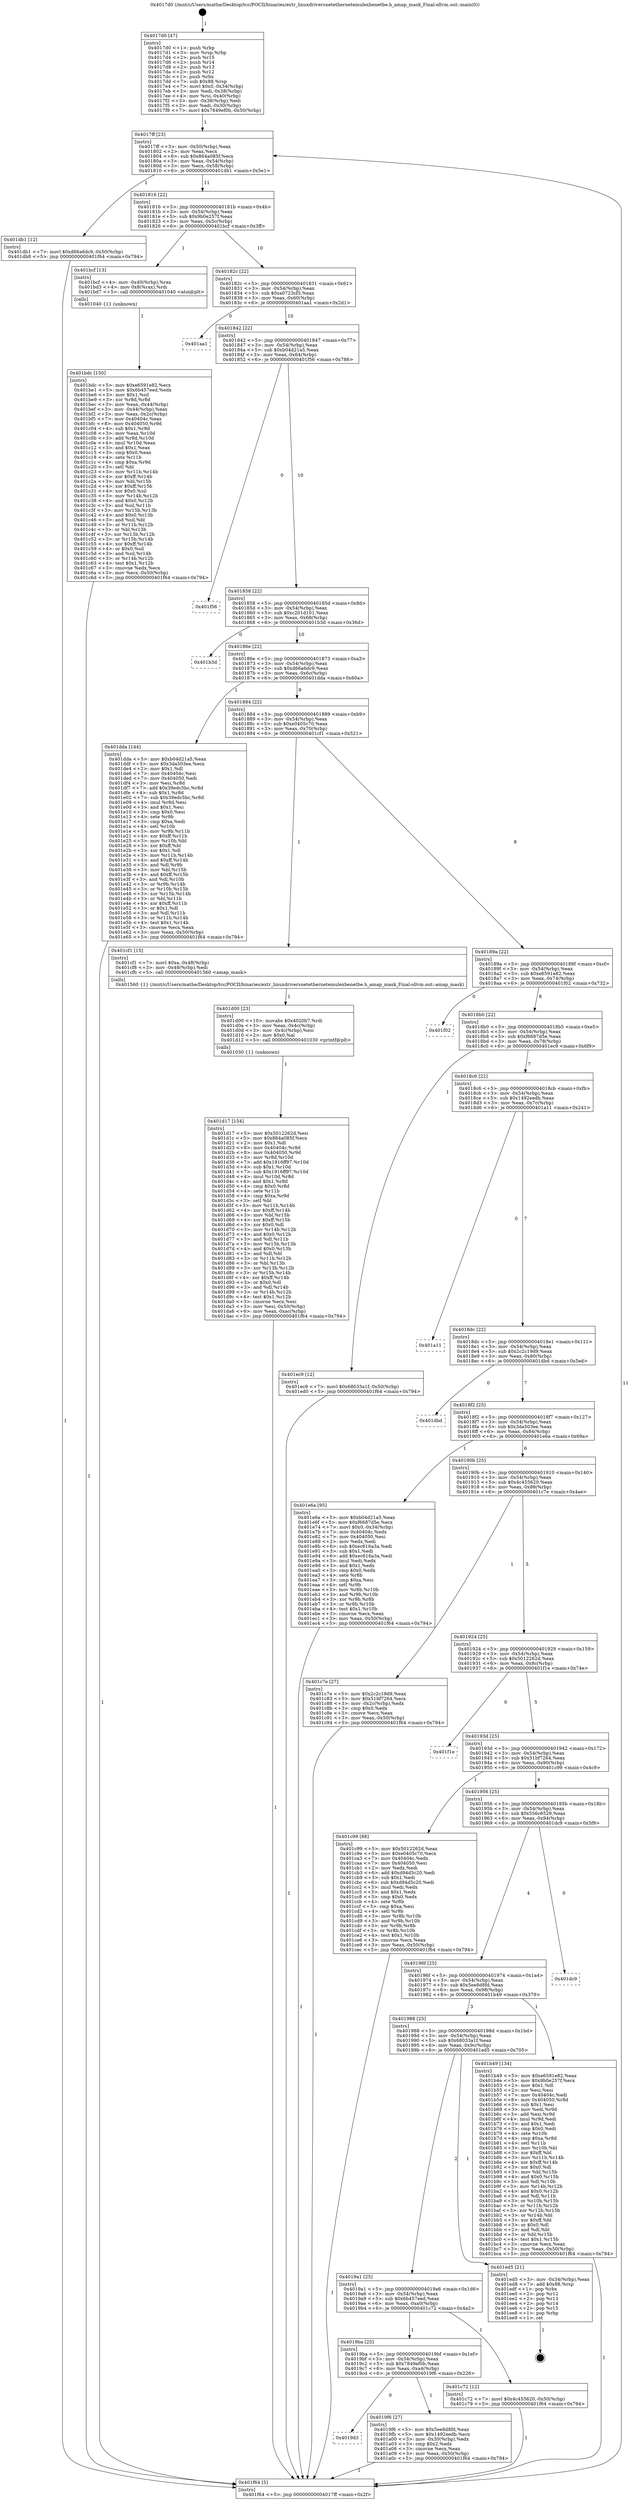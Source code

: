digraph "0x4017d0" {
  label = "0x4017d0 (/mnt/c/Users/mathe/Desktop/tcc/POCII/binaries/extr_linuxdriversnetethernetemulexbenetbe.h_amap_mask_Final-ollvm.out::main(0))"
  labelloc = "t"
  node[shape=record]

  Entry [label="",width=0.3,height=0.3,shape=circle,fillcolor=black,style=filled]
  "0x4017ff" [label="{
     0x4017ff [23]\l
     | [instrs]\l
     &nbsp;&nbsp;0x4017ff \<+3\>: mov -0x50(%rbp),%eax\l
     &nbsp;&nbsp;0x401802 \<+2\>: mov %eax,%ecx\l
     &nbsp;&nbsp;0x401804 \<+6\>: sub $0x864a085f,%ecx\l
     &nbsp;&nbsp;0x40180a \<+3\>: mov %eax,-0x54(%rbp)\l
     &nbsp;&nbsp;0x40180d \<+3\>: mov %ecx,-0x58(%rbp)\l
     &nbsp;&nbsp;0x401810 \<+6\>: je 0000000000401db1 \<main+0x5e1\>\l
  }"]
  "0x401db1" [label="{
     0x401db1 [12]\l
     | [instrs]\l
     &nbsp;&nbsp;0x401db1 \<+7\>: movl $0xd66a6dc9,-0x50(%rbp)\l
     &nbsp;&nbsp;0x401db8 \<+5\>: jmp 0000000000401f64 \<main+0x794\>\l
  }"]
  "0x401816" [label="{
     0x401816 [22]\l
     | [instrs]\l
     &nbsp;&nbsp;0x401816 \<+5\>: jmp 000000000040181b \<main+0x4b\>\l
     &nbsp;&nbsp;0x40181b \<+3\>: mov -0x54(%rbp),%eax\l
     &nbsp;&nbsp;0x40181e \<+5\>: sub $0x9b0e257f,%eax\l
     &nbsp;&nbsp;0x401823 \<+3\>: mov %eax,-0x5c(%rbp)\l
     &nbsp;&nbsp;0x401826 \<+6\>: je 0000000000401bcf \<main+0x3ff\>\l
  }"]
  Exit [label="",width=0.3,height=0.3,shape=circle,fillcolor=black,style=filled,peripheries=2]
  "0x401bcf" [label="{
     0x401bcf [13]\l
     | [instrs]\l
     &nbsp;&nbsp;0x401bcf \<+4\>: mov -0x40(%rbp),%rax\l
     &nbsp;&nbsp;0x401bd3 \<+4\>: mov 0x8(%rax),%rdi\l
     &nbsp;&nbsp;0x401bd7 \<+5\>: call 0000000000401040 \<atoi@plt\>\l
     | [calls]\l
     &nbsp;&nbsp;0x401040 \{1\} (unknown)\l
  }"]
  "0x40182c" [label="{
     0x40182c [22]\l
     | [instrs]\l
     &nbsp;&nbsp;0x40182c \<+5\>: jmp 0000000000401831 \<main+0x61\>\l
     &nbsp;&nbsp;0x401831 \<+3\>: mov -0x54(%rbp),%eax\l
     &nbsp;&nbsp;0x401834 \<+5\>: sub $0xa0723cf3,%eax\l
     &nbsp;&nbsp;0x401839 \<+3\>: mov %eax,-0x60(%rbp)\l
     &nbsp;&nbsp;0x40183c \<+6\>: je 0000000000401aa1 \<main+0x2d1\>\l
  }"]
  "0x401d17" [label="{
     0x401d17 [154]\l
     | [instrs]\l
     &nbsp;&nbsp;0x401d17 \<+5\>: mov $0x5012262d,%esi\l
     &nbsp;&nbsp;0x401d1c \<+5\>: mov $0x864a085f,%ecx\l
     &nbsp;&nbsp;0x401d21 \<+2\>: mov $0x1,%dl\l
     &nbsp;&nbsp;0x401d23 \<+8\>: mov 0x40404c,%r8d\l
     &nbsp;&nbsp;0x401d2b \<+8\>: mov 0x404050,%r9d\l
     &nbsp;&nbsp;0x401d33 \<+3\>: mov %r8d,%r10d\l
     &nbsp;&nbsp;0x401d36 \<+7\>: add $0x1916ff97,%r10d\l
     &nbsp;&nbsp;0x401d3d \<+4\>: sub $0x1,%r10d\l
     &nbsp;&nbsp;0x401d41 \<+7\>: sub $0x1916ff97,%r10d\l
     &nbsp;&nbsp;0x401d48 \<+4\>: imul %r10d,%r8d\l
     &nbsp;&nbsp;0x401d4c \<+4\>: and $0x1,%r8d\l
     &nbsp;&nbsp;0x401d50 \<+4\>: cmp $0x0,%r8d\l
     &nbsp;&nbsp;0x401d54 \<+4\>: sete %r11b\l
     &nbsp;&nbsp;0x401d58 \<+4\>: cmp $0xa,%r9d\l
     &nbsp;&nbsp;0x401d5c \<+3\>: setl %bl\l
     &nbsp;&nbsp;0x401d5f \<+3\>: mov %r11b,%r14b\l
     &nbsp;&nbsp;0x401d62 \<+4\>: xor $0xff,%r14b\l
     &nbsp;&nbsp;0x401d66 \<+3\>: mov %bl,%r15b\l
     &nbsp;&nbsp;0x401d69 \<+4\>: xor $0xff,%r15b\l
     &nbsp;&nbsp;0x401d6d \<+3\>: xor $0x0,%dl\l
     &nbsp;&nbsp;0x401d70 \<+3\>: mov %r14b,%r12b\l
     &nbsp;&nbsp;0x401d73 \<+4\>: and $0x0,%r12b\l
     &nbsp;&nbsp;0x401d77 \<+3\>: and %dl,%r11b\l
     &nbsp;&nbsp;0x401d7a \<+3\>: mov %r15b,%r13b\l
     &nbsp;&nbsp;0x401d7d \<+4\>: and $0x0,%r13b\l
     &nbsp;&nbsp;0x401d81 \<+2\>: and %dl,%bl\l
     &nbsp;&nbsp;0x401d83 \<+3\>: or %r11b,%r12b\l
     &nbsp;&nbsp;0x401d86 \<+3\>: or %bl,%r13b\l
     &nbsp;&nbsp;0x401d89 \<+3\>: xor %r13b,%r12b\l
     &nbsp;&nbsp;0x401d8c \<+3\>: or %r15b,%r14b\l
     &nbsp;&nbsp;0x401d8f \<+4\>: xor $0xff,%r14b\l
     &nbsp;&nbsp;0x401d93 \<+3\>: or $0x0,%dl\l
     &nbsp;&nbsp;0x401d96 \<+3\>: and %dl,%r14b\l
     &nbsp;&nbsp;0x401d99 \<+3\>: or %r14b,%r12b\l
     &nbsp;&nbsp;0x401d9c \<+4\>: test $0x1,%r12b\l
     &nbsp;&nbsp;0x401da0 \<+3\>: cmovne %ecx,%esi\l
     &nbsp;&nbsp;0x401da3 \<+3\>: mov %esi,-0x50(%rbp)\l
     &nbsp;&nbsp;0x401da6 \<+6\>: mov %eax,-0xac(%rbp)\l
     &nbsp;&nbsp;0x401dac \<+5\>: jmp 0000000000401f64 \<main+0x794\>\l
  }"]
  "0x401aa1" [label="{
     0x401aa1\l
  }", style=dashed]
  "0x401842" [label="{
     0x401842 [22]\l
     | [instrs]\l
     &nbsp;&nbsp;0x401842 \<+5\>: jmp 0000000000401847 \<main+0x77\>\l
     &nbsp;&nbsp;0x401847 \<+3\>: mov -0x54(%rbp),%eax\l
     &nbsp;&nbsp;0x40184a \<+5\>: sub $0xb04d21a5,%eax\l
     &nbsp;&nbsp;0x40184f \<+3\>: mov %eax,-0x64(%rbp)\l
     &nbsp;&nbsp;0x401852 \<+6\>: je 0000000000401f56 \<main+0x786\>\l
  }"]
  "0x401d00" [label="{
     0x401d00 [23]\l
     | [instrs]\l
     &nbsp;&nbsp;0x401d00 \<+10\>: movabs $0x4020b7,%rdi\l
     &nbsp;&nbsp;0x401d0a \<+3\>: mov %eax,-0x4c(%rbp)\l
     &nbsp;&nbsp;0x401d0d \<+3\>: mov -0x4c(%rbp),%esi\l
     &nbsp;&nbsp;0x401d10 \<+2\>: mov $0x0,%al\l
     &nbsp;&nbsp;0x401d12 \<+5\>: call 0000000000401030 \<printf@plt\>\l
     | [calls]\l
     &nbsp;&nbsp;0x401030 \{1\} (unknown)\l
  }"]
  "0x401f56" [label="{
     0x401f56\l
  }", style=dashed]
  "0x401858" [label="{
     0x401858 [22]\l
     | [instrs]\l
     &nbsp;&nbsp;0x401858 \<+5\>: jmp 000000000040185d \<main+0x8d\>\l
     &nbsp;&nbsp;0x40185d \<+3\>: mov -0x54(%rbp),%eax\l
     &nbsp;&nbsp;0x401860 \<+5\>: sub $0xc201d101,%eax\l
     &nbsp;&nbsp;0x401865 \<+3\>: mov %eax,-0x68(%rbp)\l
     &nbsp;&nbsp;0x401868 \<+6\>: je 0000000000401b3d \<main+0x36d\>\l
  }"]
  "0x401bdc" [label="{
     0x401bdc [150]\l
     | [instrs]\l
     &nbsp;&nbsp;0x401bdc \<+5\>: mov $0xe6591e82,%ecx\l
     &nbsp;&nbsp;0x401be1 \<+5\>: mov $0x6b457eed,%edx\l
     &nbsp;&nbsp;0x401be6 \<+3\>: mov $0x1,%sil\l
     &nbsp;&nbsp;0x401be9 \<+3\>: xor %r8d,%r8d\l
     &nbsp;&nbsp;0x401bec \<+3\>: mov %eax,-0x44(%rbp)\l
     &nbsp;&nbsp;0x401bef \<+3\>: mov -0x44(%rbp),%eax\l
     &nbsp;&nbsp;0x401bf2 \<+3\>: mov %eax,-0x2c(%rbp)\l
     &nbsp;&nbsp;0x401bf5 \<+7\>: mov 0x40404c,%eax\l
     &nbsp;&nbsp;0x401bfc \<+8\>: mov 0x404050,%r9d\l
     &nbsp;&nbsp;0x401c04 \<+4\>: sub $0x1,%r8d\l
     &nbsp;&nbsp;0x401c08 \<+3\>: mov %eax,%r10d\l
     &nbsp;&nbsp;0x401c0b \<+3\>: add %r8d,%r10d\l
     &nbsp;&nbsp;0x401c0e \<+4\>: imul %r10d,%eax\l
     &nbsp;&nbsp;0x401c12 \<+3\>: and $0x1,%eax\l
     &nbsp;&nbsp;0x401c15 \<+3\>: cmp $0x0,%eax\l
     &nbsp;&nbsp;0x401c18 \<+4\>: sete %r11b\l
     &nbsp;&nbsp;0x401c1c \<+4\>: cmp $0xa,%r9d\l
     &nbsp;&nbsp;0x401c20 \<+3\>: setl %bl\l
     &nbsp;&nbsp;0x401c23 \<+3\>: mov %r11b,%r14b\l
     &nbsp;&nbsp;0x401c26 \<+4\>: xor $0xff,%r14b\l
     &nbsp;&nbsp;0x401c2a \<+3\>: mov %bl,%r15b\l
     &nbsp;&nbsp;0x401c2d \<+4\>: xor $0xff,%r15b\l
     &nbsp;&nbsp;0x401c31 \<+4\>: xor $0x0,%sil\l
     &nbsp;&nbsp;0x401c35 \<+3\>: mov %r14b,%r12b\l
     &nbsp;&nbsp;0x401c38 \<+4\>: and $0x0,%r12b\l
     &nbsp;&nbsp;0x401c3c \<+3\>: and %sil,%r11b\l
     &nbsp;&nbsp;0x401c3f \<+3\>: mov %r15b,%r13b\l
     &nbsp;&nbsp;0x401c42 \<+4\>: and $0x0,%r13b\l
     &nbsp;&nbsp;0x401c46 \<+3\>: and %sil,%bl\l
     &nbsp;&nbsp;0x401c49 \<+3\>: or %r11b,%r12b\l
     &nbsp;&nbsp;0x401c4c \<+3\>: or %bl,%r13b\l
     &nbsp;&nbsp;0x401c4f \<+3\>: xor %r13b,%r12b\l
     &nbsp;&nbsp;0x401c52 \<+3\>: or %r15b,%r14b\l
     &nbsp;&nbsp;0x401c55 \<+4\>: xor $0xff,%r14b\l
     &nbsp;&nbsp;0x401c59 \<+4\>: or $0x0,%sil\l
     &nbsp;&nbsp;0x401c5d \<+3\>: and %sil,%r14b\l
     &nbsp;&nbsp;0x401c60 \<+3\>: or %r14b,%r12b\l
     &nbsp;&nbsp;0x401c63 \<+4\>: test $0x1,%r12b\l
     &nbsp;&nbsp;0x401c67 \<+3\>: cmovne %edx,%ecx\l
     &nbsp;&nbsp;0x401c6a \<+3\>: mov %ecx,-0x50(%rbp)\l
     &nbsp;&nbsp;0x401c6d \<+5\>: jmp 0000000000401f64 \<main+0x794\>\l
  }"]
  "0x401b3d" [label="{
     0x401b3d\l
  }", style=dashed]
  "0x40186e" [label="{
     0x40186e [22]\l
     | [instrs]\l
     &nbsp;&nbsp;0x40186e \<+5\>: jmp 0000000000401873 \<main+0xa3\>\l
     &nbsp;&nbsp;0x401873 \<+3\>: mov -0x54(%rbp),%eax\l
     &nbsp;&nbsp;0x401876 \<+5\>: sub $0xd66a6dc9,%eax\l
     &nbsp;&nbsp;0x40187b \<+3\>: mov %eax,-0x6c(%rbp)\l
     &nbsp;&nbsp;0x40187e \<+6\>: je 0000000000401dda \<main+0x60a\>\l
  }"]
  "0x4017d0" [label="{
     0x4017d0 [47]\l
     | [instrs]\l
     &nbsp;&nbsp;0x4017d0 \<+1\>: push %rbp\l
     &nbsp;&nbsp;0x4017d1 \<+3\>: mov %rsp,%rbp\l
     &nbsp;&nbsp;0x4017d4 \<+2\>: push %r15\l
     &nbsp;&nbsp;0x4017d6 \<+2\>: push %r14\l
     &nbsp;&nbsp;0x4017d8 \<+2\>: push %r13\l
     &nbsp;&nbsp;0x4017da \<+2\>: push %r12\l
     &nbsp;&nbsp;0x4017dc \<+1\>: push %rbx\l
     &nbsp;&nbsp;0x4017dd \<+7\>: sub $0x88,%rsp\l
     &nbsp;&nbsp;0x4017e4 \<+7\>: movl $0x0,-0x34(%rbp)\l
     &nbsp;&nbsp;0x4017eb \<+3\>: mov %edi,-0x38(%rbp)\l
     &nbsp;&nbsp;0x4017ee \<+4\>: mov %rsi,-0x40(%rbp)\l
     &nbsp;&nbsp;0x4017f2 \<+3\>: mov -0x38(%rbp),%edi\l
     &nbsp;&nbsp;0x4017f5 \<+3\>: mov %edi,-0x30(%rbp)\l
     &nbsp;&nbsp;0x4017f8 \<+7\>: movl $0x7849ef0b,-0x50(%rbp)\l
  }"]
  "0x401dda" [label="{
     0x401dda [144]\l
     | [instrs]\l
     &nbsp;&nbsp;0x401dda \<+5\>: mov $0xb04d21a5,%eax\l
     &nbsp;&nbsp;0x401ddf \<+5\>: mov $0x3da503ee,%ecx\l
     &nbsp;&nbsp;0x401de4 \<+2\>: mov $0x1,%dl\l
     &nbsp;&nbsp;0x401de6 \<+7\>: mov 0x40404c,%esi\l
     &nbsp;&nbsp;0x401ded \<+7\>: mov 0x404050,%edi\l
     &nbsp;&nbsp;0x401df4 \<+3\>: mov %esi,%r8d\l
     &nbsp;&nbsp;0x401df7 \<+7\>: add $0x39edc5bc,%r8d\l
     &nbsp;&nbsp;0x401dfe \<+4\>: sub $0x1,%r8d\l
     &nbsp;&nbsp;0x401e02 \<+7\>: sub $0x39edc5bc,%r8d\l
     &nbsp;&nbsp;0x401e09 \<+4\>: imul %r8d,%esi\l
     &nbsp;&nbsp;0x401e0d \<+3\>: and $0x1,%esi\l
     &nbsp;&nbsp;0x401e10 \<+3\>: cmp $0x0,%esi\l
     &nbsp;&nbsp;0x401e13 \<+4\>: sete %r9b\l
     &nbsp;&nbsp;0x401e17 \<+3\>: cmp $0xa,%edi\l
     &nbsp;&nbsp;0x401e1a \<+4\>: setl %r10b\l
     &nbsp;&nbsp;0x401e1e \<+3\>: mov %r9b,%r11b\l
     &nbsp;&nbsp;0x401e21 \<+4\>: xor $0xff,%r11b\l
     &nbsp;&nbsp;0x401e25 \<+3\>: mov %r10b,%bl\l
     &nbsp;&nbsp;0x401e28 \<+3\>: xor $0xff,%bl\l
     &nbsp;&nbsp;0x401e2b \<+3\>: xor $0x1,%dl\l
     &nbsp;&nbsp;0x401e2e \<+3\>: mov %r11b,%r14b\l
     &nbsp;&nbsp;0x401e31 \<+4\>: and $0xff,%r14b\l
     &nbsp;&nbsp;0x401e35 \<+3\>: and %dl,%r9b\l
     &nbsp;&nbsp;0x401e38 \<+3\>: mov %bl,%r15b\l
     &nbsp;&nbsp;0x401e3b \<+4\>: and $0xff,%r15b\l
     &nbsp;&nbsp;0x401e3f \<+3\>: and %dl,%r10b\l
     &nbsp;&nbsp;0x401e42 \<+3\>: or %r9b,%r14b\l
     &nbsp;&nbsp;0x401e45 \<+3\>: or %r10b,%r15b\l
     &nbsp;&nbsp;0x401e48 \<+3\>: xor %r15b,%r14b\l
     &nbsp;&nbsp;0x401e4b \<+3\>: or %bl,%r11b\l
     &nbsp;&nbsp;0x401e4e \<+4\>: xor $0xff,%r11b\l
     &nbsp;&nbsp;0x401e52 \<+3\>: or $0x1,%dl\l
     &nbsp;&nbsp;0x401e55 \<+3\>: and %dl,%r11b\l
     &nbsp;&nbsp;0x401e58 \<+3\>: or %r11b,%r14b\l
     &nbsp;&nbsp;0x401e5b \<+4\>: test $0x1,%r14b\l
     &nbsp;&nbsp;0x401e5f \<+3\>: cmovne %ecx,%eax\l
     &nbsp;&nbsp;0x401e62 \<+3\>: mov %eax,-0x50(%rbp)\l
     &nbsp;&nbsp;0x401e65 \<+5\>: jmp 0000000000401f64 \<main+0x794\>\l
  }"]
  "0x401884" [label="{
     0x401884 [22]\l
     | [instrs]\l
     &nbsp;&nbsp;0x401884 \<+5\>: jmp 0000000000401889 \<main+0xb9\>\l
     &nbsp;&nbsp;0x401889 \<+3\>: mov -0x54(%rbp),%eax\l
     &nbsp;&nbsp;0x40188c \<+5\>: sub $0xe0405c70,%eax\l
     &nbsp;&nbsp;0x401891 \<+3\>: mov %eax,-0x70(%rbp)\l
     &nbsp;&nbsp;0x401894 \<+6\>: je 0000000000401cf1 \<main+0x521\>\l
  }"]
  "0x401f64" [label="{
     0x401f64 [5]\l
     | [instrs]\l
     &nbsp;&nbsp;0x401f64 \<+5\>: jmp 00000000004017ff \<main+0x2f\>\l
  }"]
  "0x401cf1" [label="{
     0x401cf1 [15]\l
     | [instrs]\l
     &nbsp;&nbsp;0x401cf1 \<+7\>: movl $0xa,-0x48(%rbp)\l
     &nbsp;&nbsp;0x401cf8 \<+3\>: mov -0x48(%rbp),%edi\l
     &nbsp;&nbsp;0x401cfb \<+5\>: call 0000000000401560 \<amap_mask\>\l
     | [calls]\l
     &nbsp;&nbsp;0x401560 \{1\} (/mnt/c/Users/mathe/Desktop/tcc/POCII/binaries/extr_linuxdriversnetethernetemulexbenetbe.h_amap_mask_Final-ollvm.out::amap_mask)\l
  }"]
  "0x40189a" [label="{
     0x40189a [22]\l
     | [instrs]\l
     &nbsp;&nbsp;0x40189a \<+5\>: jmp 000000000040189f \<main+0xcf\>\l
     &nbsp;&nbsp;0x40189f \<+3\>: mov -0x54(%rbp),%eax\l
     &nbsp;&nbsp;0x4018a2 \<+5\>: sub $0xe6591e82,%eax\l
     &nbsp;&nbsp;0x4018a7 \<+3\>: mov %eax,-0x74(%rbp)\l
     &nbsp;&nbsp;0x4018aa \<+6\>: je 0000000000401f02 \<main+0x732\>\l
  }"]
  "0x4019d3" [label="{
     0x4019d3\l
  }", style=dashed]
  "0x401f02" [label="{
     0x401f02\l
  }", style=dashed]
  "0x4018b0" [label="{
     0x4018b0 [22]\l
     | [instrs]\l
     &nbsp;&nbsp;0x4018b0 \<+5\>: jmp 00000000004018b5 \<main+0xe5\>\l
     &nbsp;&nbsp;0x4018b5 \<+3\>: mov -0x54(%rbp),%eax\l
     &nbsp;&nbsp;0x4018b8 \<+5\>: sub $0xf6687d5e,%eax\l
     &nbsp;&nbsp;0x4018bd \<+3\>: mov %eax,-0x78(%rbp)\l
     &nbsp;&nbsp;0x4018c0 \<+6\>: je 0000000000401ec9 \<main+0x6f9\>\l
  }"]
  "0x4019f6" [label="{
     0x4019f6 [27]\l
     | [instrs]\l
     &nbsp;&nbsp;0x4019f6 \<+5\>: mov $0x5ee8d8fd,%eax\l
     &nbsp;&nbsp;0x4019fb \<+5\>: mov $0x1492eedb,%ecx\l
     &nbsp;&nbsp;0x401a00 \<+3\>: mov -0x30(%rbp),%edx\l
     &nbsp;&nbsp;0x401a03 \<+3\>: cmp $0x2,%edx\l
     &nbsp;&nbsp;0x401a06 \<+3\>: cmovne %ecx,%eax\l
     &nbsp;&nbsp;0x401a09 \<+3\>: mov %eax,-0x50(%rbp)\l
     &nbsp;&nbsp;0x401a0c \<+5\>: jmp 0000000000401f64 \<main+0x794\>\l
  }"]
  "0x401ec9" [label="{
     0x401ec9 [12]\l
     | [instrs]\l
     &nbsp;&nbsp;0x401ec9 \<+7\>: movl $0x68033a1f,-0x50(%rbp)\l
     &nbsp;&nbsp;0x401ed0 \<+5\>: jmp 0000000000401f64 \<main+0x794\>\l
  }"]
  "0x4018c6" [label="{
     0x4018c6 [22]\l
     | [instrs]\l
     &nbsp;&nbsp;0x4018c6 \<+5\>: jmp 00000000004018cb \<main+0xfb\>\l
     &nbsp;&nbsp;0x4018cb \<+3\>: mov -0x54(%rbp),%eax\l
     &nbsp;&nbsp;0x4018ce \<+5\>: sub $0x1492eedb,%eax\l
     &nbsp;&nbsp;0x4018d3 \<+3\>: mov %eax,-0x7c(%rbp)\l
     &nbsp;&nbsp;0x4018d6 \<+6\>: je 0000000000401a11 \<main+0x241\>\l
  }"]
  "0x4019ba" [label="{
     0x4019ba [25]\l
     | [instrs]\l
     &nbsp;&nbsp;0x4019ba \<+5\>: jmp 00000000004019bf \<main+0x1ef\>\l
     &nbsp;&nbsp;0x4019bf \<+3\>: mov -0x54(%rbp),%eax\l
     &nbsp;&nbsp;0x4019c2 \<+5\>: sub $0x7849ef0b,%eax\l
     &nbsp;&nbsp;0x4019c7 \<+6\>: mov %eax,-0xa4(%rbp)\l
     &nbsp;&nbsp;0x4019cd \<+6\>: je 00000000004019f6 \<main+0x226\>\l
  }"]
  "0x401a11" [label="{
     0x401a11\l
  }", style=dashed]
  "0x4018dc" [label="{
     0x4018dc [22]\l
     | [instrs]\l
     &nbsp;&nbsp;0x4018dc \<+5\>: jmp 00000000004018e1 \<main+0x111\>\l
     &nbsp;&nbsp;0x4018e1 \<+3\>: mov -0x54(%rbp),%eax\l
     &nbsp;&nbsp;0x4018e4 \<+5\>: sub $0x2c2c19d9,%eax\l
     &nbsp;&nbsp;0x4018e9 \<+3\>: mov %eax,-0x80(%rbp)\l
     &nbsp;&nbsp;0x4018ec \<+6\>: je 0000000000401dbd \<main+0x5ed\>\l
  }"]
  "0x401c72" [label="{
     0x401c72 [12]\l
     | [instrs]\l
     &nbsp;&nbsp;0x401c72 \<+7\>: movl $0x4c455620,-0x50(%rbp)\l
     &nbsp;&nbsp;0x401c79 \<+5\>: jmp 0000000000401f64 \<main+0x794\>\l
  }"]
  "0x401dbd" [label="{
     0x401dbd\l
  }", style=dashed]
  "0x4018f2" [label="{
     0x4018f2 [25]\l
     | [instrs]\l
     &nbsp;&nbsp;0x4018f2 \<+5\>: jmp 00000000004018f7 \<main+0x127\>\l
     &nbsp;&nbsp;0x4018f7 \<+3\>: mov -0x54(%rbp),%eax\l
     &nbsp;&nbsp;0x4018fa \<+5\>: sub $0x3da503ee,%eax\l
     &nbsp;&nbsp;0x4018ff \<+6\>: mov %eax,-0x84(%rbp)\l
     &nbsp;&nbsp;0x401905 \<+6\>: je 0000000000401e6a \<main+0x69a\>\l
  }"]
  "0x4019a1" [label="{
     0x4019a1 [25]\l
     | [instrs]\l
     &nbsp;&nbsp;0x4019a1 \<+5\>: jmp 00000000004019a6 \<main+0x1d6\>\l
     &nbsp;&nbsp;0x4019a6 \<+3\>: mov -0x54(%rbp),%eax\l
     &nbsp;&nbsp;0x4019a9 \<+5\>: sub $0x6b457eed,%eax\l
     &nbsp;&nbsp;0x4019ae \<+6\>: mov %eax,-0xa0(%rbp)\l
     &nbsp;&nbsp;0x4019b4 \<+6\>: je 0000000000401c72 \<main+0x4a2\>\l
  }"]
  "0x401e6a" [label="{
     0x401e6a [95]\l
     | [instrs]\l
     &nbsp;&nbsp;0x401e6a \<+5\>: mov $0xb04d21a5,%eax\l
     &nbsp;&nbsp;0x401e6f \<+5\>: mov $0xf6687d5e,%ecx\l
     &nbsp;&nbsp;0x401e74 \<+7\>: movl $0x0,-0x34(%rbp)\l
     &nbsp;&nbsp;0x401e7b \<+7\>: mov 0x40404c,%edx\l
     &nbsp;&nbsp;0x401e82 \<+7\>: mov 0x404050,%esi\l
     &nbsp;&nbsp;0x401e89 \<+2\>: mov %edx,%edi\l
     &nbsp;&nbsp;0x401e8b \<+6\>: sub $0xec616a3a,%edi\l
     &nbsp;&nbsp;0x401e91 \<+3\>: sub $0x1,%edi\l
     &nbsp;&nbsp;0x401e94 \<+6\>: add $0xec616a3a,%edi\l
     &nbsp;&nbsp;0x401e9a \<+3\>: imul %edi,%edx\l
     &nbsp;&nbsp;0x401e9d \<+3\>: and $0x1,%edx\l
     &nbsp;&nbsp;0x401ea0 \<+3\>: cmp $0x0,%edx\l
     &nbsp;&nbsp;0x401ea3 \<+4\>: sete %r8b\l
     &nbsp;&nbsp;0x401ea7 \<+3\>: cmp $0xa,%esi\l
     &nbsp;&nbsp;0x401eaa \<+4\>: setl %r9b\l
     &nbsp;&nbsp;0x401eae \<+3\>: mov %r8b,%r10b\l
     &nbsp;&nbsp;0x401eb1 \<+3\>: and %r9b,%r10b\l
     &nbsp;&nbsp;0x401eb4 \<+3\>: xor %r9b,%r8b\l
     &nbsp;&nbsp;0x401eb7 \<+3\>: or %r8b,%r10b\l
     &nbsp;&nbsp;0x401eba \<+4\>: test $0x1,%r10b\l
     &nbsp;&nbsp;0x401ebe \<+3\>: cmovne %ecx,%eax\l
     &nbsp;&nbsp;0x401ec1 \<+3\>: mov %eax,-0x50(%rbp)\l
     &nbsp;&nbsp;0x401ec4 \<+5\>: jmp 0000000000401f64 \<main+0x794\>\l
  }"]
  "0x40190b" [label="{
     0x40190b [25]\l
     | [instrs]\l
     &nbsp;&nbsp;0x40190b \<+5\>: jmp 0000000000401910 \<main+0x140\>\l
     &nbsp;&nbsp;0x401910 \<+3\>: mov -0x54(%rbp),%eax\l
     &nbsp;&nbsp;0x401913 \<+5\>: sub $0x4c455620,%eax\l
     &nbsp;&nbsp;0x401918 \<+6\>: mov %eax,-0x88(%rbp)\l
     &nbsp;&nbsp;0x40191e \<+6\>: je 0000000000401c7e \<main+0x4ae\>\l
  }"]
  "0x401ed5" [label="{
     0x401ed5 [21]\l
     | [instrs]\l
     &nbsp;&nbsp;0x401ed5 \<+3\>: mov -0x34(%rbp),%eax\l
     &nbsp;&nbsp;0x401ed8 \<+7\>: add $0x88,%rsp\l
     &nbsp;&nbsp;0x401edf \<+1\>: pop %rbx\l
     &nbsp;&nbsp;0x401ee0 \<+2\>: pop %r12\l
     &nbsp;&nbsp;0x401ee2 \<+2\>: pop %r13\l
     &nbsp;&nbsp;0x401ee4 \<+2\>: pop %r14\l
     &nbsp;&nbsp;0x401ee6 \<+2\>: pop %r15\l
     &nbsp;&nbsp;0x401ee8 \<+1\>: pop %rbp\l
     &nbsp;&nbsp;0x401ee9 \<+1\>: ret\l
  }"]
  "0x401c7e" [label="{
     0x401c7e [27]\l
     | [instrs]\l
     &nbsp;&nbsp;0x401c7e \<+5\>: mov $0x2c2c19d9,%eax\l
     &nbsp;&nbsp;0x401c83 \<+5\>: mov $0x51bf7264,%ecx\l
     &nbsp;&nbsp;0x401c88 \<+3\>: mov -0x2c(%rbp),%edx\l
     &nbsp;&nbsp;0x401c8b \<+3\>: cmp $0x0,%edx\l
     &nbsp;&nbsp;0x401c8e \<+3\>: cmove %ecx,%eax\l
     &nbsp;&nbsp;0x401c91 \<+3\>: mov %eax,-0x50(%rbp)\l
     &nbsp;&nbsp;0x401c94 \<+5\>: jmp 0000000000401f64 \<main+0x794\>\l
  }"]
  "0x401924" [label="{
     0x401924 [25]\l
     | [instrs]\l
     &nbsp;&nbsp;0x401924 \<+5\>: jmp 0000000000401929 \<main+0x159\>\l
     &nbsp;&nbsp;0x401929 \<+3\>: mov -0x54(%rbp),%eax\l
     &nbsp;&nbsp;0x40192c \<+5\>: sub $0x5012262d,%eax\l
     &nbsp;&nbsp;0x401931 \<+6\>: mov %eax,-0x8c(%rbp)\l
     &nbsp;&nbsp;0x401937 \<+6\>: je 0000000000401f1e \<main+0x74e\>\l
  }"]
  "0x401988" [label="{
     0x401988 [25]\l
     | [instrs]\l
     &nbsp;&nbsp;0x401988 \<+5\>: jmp 000000000040198d \<main+0x1bd\>\l
     &nbsp;&nbsp;0x40198d \<+3\>: mov -0x54(%rbp),%eax\l
     &nbsp;&nbsp;0x401990 \<+5\>: sub $0x68033a1f,%eax\l
     &nbsp;&nbsp;0x401995 \<+6\>: mov %eax,-0x9c(%rbp)\l
     &nbsp;&nbsp;0x40199b \<+6\>: je 0000000000401ed5 \<main+0x705\>\l
  }"]
  "0x401f1e" [label="{
     0x401f1e\l
  }", style=dashed]
  "0x40193d" [label="{
     0x40193d [25]\l
     | [instrs]\l
     &nbsp;&nbsp;0x40193d \<+5\>: jmp 0000000000401942 \<main+0x172\>\l
     &nbsp;&nbsp;0x401942 \<+3\>: mov -0x54(%rbp),%eax\l
     &nbsp;&nbsp;0x401945 \<+5\>: sub $0x51bf7264,%eax\l
     &nbsp;&nbsp;0x40194a \<+6\>: mov %eax,-0x90(%rbp)\l
     &nbsp;&nbsp;0x401950 \<+6\>: je 0000000000401c99 \<main+0x4c9\>\l
  }"]
  "0x401b49" [label="{
     0x401b49 [134]\l
     | [instrs]\l
     &nbsp;&nbsp;0x401b49 \<+5\>: mov $0xe6591e82,%eax\l
     &nbsp;&nbsp;0x401b4e \<+5\>: mov $0x9b0e257f,%ecx\l
     &nbsp;&nbsp;0x401b53 \<+2\>: mov $0x1,%dl\l
     &nbsp;&nbsp;0x401b55 \<+2\>: xor %esi,%esi\l
     &nbsp;&nbsp;0x401b57 \<+7\>: mov 0x40404c,%edi\l
     &nbsp;&nbsp;0x401b5e \<+8\>: mov 0x404050,%r8d\l
     &nbsp;&nbsp;0x401b66 \<+3\>: sub $0x1,%esi\l
     &nbsp;&nbsp;0x401b69 \<+3\>: mov %edi,%r9d\l
     &nbsp;&nbsp;0x401b6c \<+3\>: add %esi,%r9d\l
     &nbsp;&nbsp;0x401b6f \<+4\>: imul %r9d,%edi\l
     &nbsp;&nbsp;0x401b73 \<+3\>: and $0x1,%edi\l
     &nbsp;&nbsp;0x401b76 \<+3\>: cmp $0x0,%edi\l
     &nbsp;&nbsp;0x401b79 \<+4\>: sete %r10b\l
     &nbsp;&nbsp;0x401b7d \<+4\>: cmp $0xa,%r8d\l
     &nbsp;&nbsp;0x401b81 \<+4\>: setl %r11b\l
     &nbsp;&nbsp;0x401b85 \<+3\>: mov %r10b,%bl\l
     &nbsp;&nbsp;0x401b88 \<+3\>: xor $0xff,%bl\l
     &nbsp;&nbsp;0x401b8b \<+3\>: mov %r11b,%r14b\l
     &nbsp;&nbsp;0x401b8e \<+4\>: xor $0xff,%r14b\l
     &nbsp;&nbsp;0x401b92 \<+3\>: xor $0x0,%dl\l
     &nbsp;&nbsp;0x401b95 \<+3\>: mov %bl,%r15b\l
     &nbsp;&nbsp;0x401b98 \<+4\>: and $0x0,%r15b\l
     &nbsp;&nbsp;0x401b9c \<+3\>: and %dl,%r10b\l
     &nbsp;&nbsp;0x401b9f \<+3\>: mov %r14b,%r12b\l
     &nbsp;&nbsp;0x401ba2 \<+4\>: and $0x0,%r12b\l
     &nbsp;&nbsp;0x401ba6 \<+3\>: and %dl,%r11b\l
     &nbsp;&nbsp;0x401ba9 \<+3\>: or %r10b,%r15b\l
     &nbsp;&nbsp;0x401bac \<+3\>: or %r11b,%r12b\l
     &nbsp;&nbsp;0x401baf \<+3\>: xor %r12b,%r15b\l
     &nbsp;&nbsp;0x401bb2 \<+3\>: or %r14b,%bl\l
     &nbsp;&nbsp;0x401bb5 \<+3\>: xor $0xff,%bl\l
     &nbsp;&nbsp;0x401bb8 \<+3\>: or $0x0,%dl\l
     &nbsp;&nbsp;0x401bbb \<+2\>: and %dl,%bl\l
     &nbsp;&nbsp;0x401bbd \<+3\>: or %bl,%r15b\l
     &nbsp;&nbsp;0x401bc0 \<+4\>: test $0x1,%r15b\l
     &nbsp;&nbsp;0x401bc4 \<+3\>: cmovne %ecx,%eax\l
     &nbsp;&nbsp;0x401bc7 \<+3\>: mov %eax,-0x50(%rbp)\l
     &nbsp;&nbsp;0x401bca \<+5\>: jmp 0000000000401f64 \<main+0x794\>\l
  }"]
  "0x401c99" [label="{
     0x401c99 [88]\l
     | [instrs]\l
     &nbsp;&nbsp;0x401c99 \<+5\>: mov $0x5012262d,%eax\l
     &nbsp;&nbsp;0x401c9e \<+5\>: mov $0xe0405c70,%ecx\l
     &nbsp;&nbsp;0x401ca3 \<+7\>: mov 0x40404c,%edx\l
     &nbsp;&nbsp;0x401caa \<+7\>: mov 0x404050,%esi\l
     &nbsp;&nbsp;0x401cb1 \<+2\>: mov %edx,%edi\l
     &nbsp;&nbsp;0x401cb3 \<+6\>: add $0xd94d5c20,%edi\l
     &nbsp;&nbsp;0x401cb9 \<+3\>: sub $0x1,%edi\l
     &nbsp;&nbsp;0x401cbc \<+6\>: sub $0xd94d5c20,%edi\l
     &nbsp;&nbsp;0x401cc2 \<+3\>: imul %edi,%edx\l
     &nbsp;&nbsp;0x401cc5 \<+3\>: and $0x1,%edx\l
     &nbsp;&nbsp;0x401cc8 \<+3\>: cmp $0x0,%edx\l
     &nbsp;&nbsp;0x401ccb \<+4\>: sete %r8b\l
     &nbsp;&nbsp;0x401ccf \<+3\>: cmp $0xa,%esi\l
     &nbsp;&nbsp;0x401cd2 \<+4\>: setl %r9b\l
     &nbsp;&nbsp;0x401cd6 \<+3\>: mov %r8b,%r10b\l
     &nbsp;&nbsp;0x401cd9 \<+3\>: and %r9b,%r10b\l
     &nbsp;&nbsp;0x401cdc \<+3\>: xor %r9b,%r8b\l
     &nbsp;&nbsp;0x401cdf \<+3\>: or %r8b,%r10b\l
     &nbsp;&nbsp;0x401ce2 \<+4\>: test $0x1,%r10b\l
     &nbsp;&nbsp;0x401ce6 \<+3\>: cmovne %ecx,%eax\l
     &nbsp;&nbsp;0x401ce9 \<+3\>: mov %eax,-0x50(%rbp)\l
     &nbsp;&nbsp;0x401cec \<+5\>: jmp 0000000000401f64 \<main+0x794\>\l
  }"]
  "0x401956" [label="{
     0x401956 [25]\l
     | [instrs]\l
     &nbsp;&nbsp;0x401956 \<+5\>: jmp 000000000040195b \<main+0x18b\>\l
     &nbsp;&nbsp;0x40195b \<+3\>: mov -0x54(%rbp),%eax\l
     &nbsp;&nbsp;0x40195e \<+5\>: sub $0x556c6529,%eax\l
     &nbsp;&nbsp;0x401963 \<+6\>: mov %eax,-0x94(%rbp)\l
     &nbsp;&nbsp;0x401969 \<+6\>: je 0000000000401dc9 \<main+0x5f9\>\l
  }"]
  "0x40196f" [label="{
     0x40196f [25]\l
     | [instrs]\l
     &nbsp;&nbsp;0x40196f \<+5\>: jmp 0000000000401974 \<main+0x1a4\>\l
     &nbsp;&nbsp;0x401974 \<+3\>: mov -0x54(%rbp),%eax\l
     &nbsp;&nbsp;0x401977 \<+5\>: sub $0x5ee8d8fd,%eax\l
     &nbsp;&nbsp;0x40197c \<+6\>: mov %eax,-0x98(%rbp)\l
     &nbsp;&nbsp;0x401982 \<+6\>: je 0000000000401b49 \<main+0x379\>\l
  }"]
  "0x401dc9" [label="{
     0x401dc9\l
  }", style=dashed]
  Entry -> "0x4017d0" [label=" 1"]
  "0x4017ff" -> "0x401db1" [label=" 1"]
  "0x4017ff" -> "0x401816" [label=" 11"]
  "0x401ed5" -> Exit [label=" 1"]
  "0x401816" -> "0x401bcf" [label=" 1"]
  "0x401816" -> "0x40182c" [label=" 10"]
  "0x401ec9" -> "0x401f64" [label=" 1"]
  "0x40182c" -> "0x401aa1" [label=" 0"]
  "0x40182c" -> "0x401842" [label=" 10"]
  "0x401e6a" -> "0x401f64" [label=" 1"]
  "0x401842" -> "0x401f56" [label=" 0"]
  "0x401842" -> "0x401858" [label=" 10"]
  "0x401dda" -> "0x401f64" [label=" 1"]
  "0x401858" -> "0x401b3d" [label=" 0"]
  "0x401858" -> "0x40186e" [label=" 10"]
  "0x401db1" -> "0x401f64" [label=" 1"]
  "0x40186e" -> "0x401dda" [label=" 1"]
  "0x40186e" -> "0x401884" [label=" 9"]
  "0x401d17" -> "0x401f64" [label=" 1"]
  "0x401884" -> "0x401cf1" [label=" 1"]
  "0x401884" -> "0x40189a" [label=" 8"]
  "0x401d00" -> "0x401d17" [label=" 1"]
  "0x40189a" -> "0x401f02" [label=" 0"]
  "0x40189a" -> "0x4018b0" [label=" 8"]
  "0x401cf1" -> "0x401d00" [label=" 1"]
  "0x4018b0" -> "0x401ec9" [label=" 1"]
  "0x4018b0" -> "0x4018c6" [label=" 7"]
  "0x401c99" -> "0x401f64" [label=" 1"]
  "0x4018c6" -> "0x401a11" [label=" 0"]
  "0x4018c6" -> "0x4018dc" [label=" 7"]
  "0x401c72" -> "0x401f64" [label=" 1"]
  "0x4018dc" -> "0x401dbd" [label=" 0"]
  "0x4018dc" -> "0x4018f2" [label=" 7"]
  "0x401bdc" -> "0x401f64" [label=" 1"]
  "0x4018f2" -> "0x401e6a" [label=" 1"]
  "0x4018f2" -> "0x40190b" [label=" 6"]
  "0x401b49" -> "0x401f64" [label=" 1"]
  "0x40190b" -> "0x401c7e" [label=" 1"]
  "0x40190b" -> "0x401924" [label=" 5"]
  "0x401f64" -> "0x4017ff" [label=" 11"]
  "0x401924" -> "0x401f1e" [label=" 0"]
  "0x401924" -> "0x40193d" [label=" 5"]
  "0x4019f6" -> "0x401f64" [label=" 1"]
  "0x40193d" -> "0x401c99" [label=" 1"]
  "0x40193d" -> "0x401956" [label=" 4"]
  "0x4019ba" -> "0x4019d3" [label=" 0"]
  "0x401956" -> "0x401dc9" [label=" 0"]
  "0x401956" -> "0x40196f" [label=" 4"]
  "0x4019ba" -> "0x4019f6" [label=" 1"]
  "0x40196f" -> "0x401b49" [label=" 1"]
  "0x40196f" -> "0x401988" [label=" 3"]
  "0x4017d0" -> "0x4017ff" [label=" 1"]
  "0x401988" -> "0x401ed5" [label=" 1"]
  "0x401988" -> "0x4019a1" [label=" 2"]
  "0x401bcf" -> "0x401bdc" [label=" 1"]
  "0x4019a1" -> "0x401c72" [label=" 1"]
  "0x4019a1" -> "0x4019ba" [label=" 1"]
  "0x401c7e" -> "0x401f64" [label=" 1"]
}

